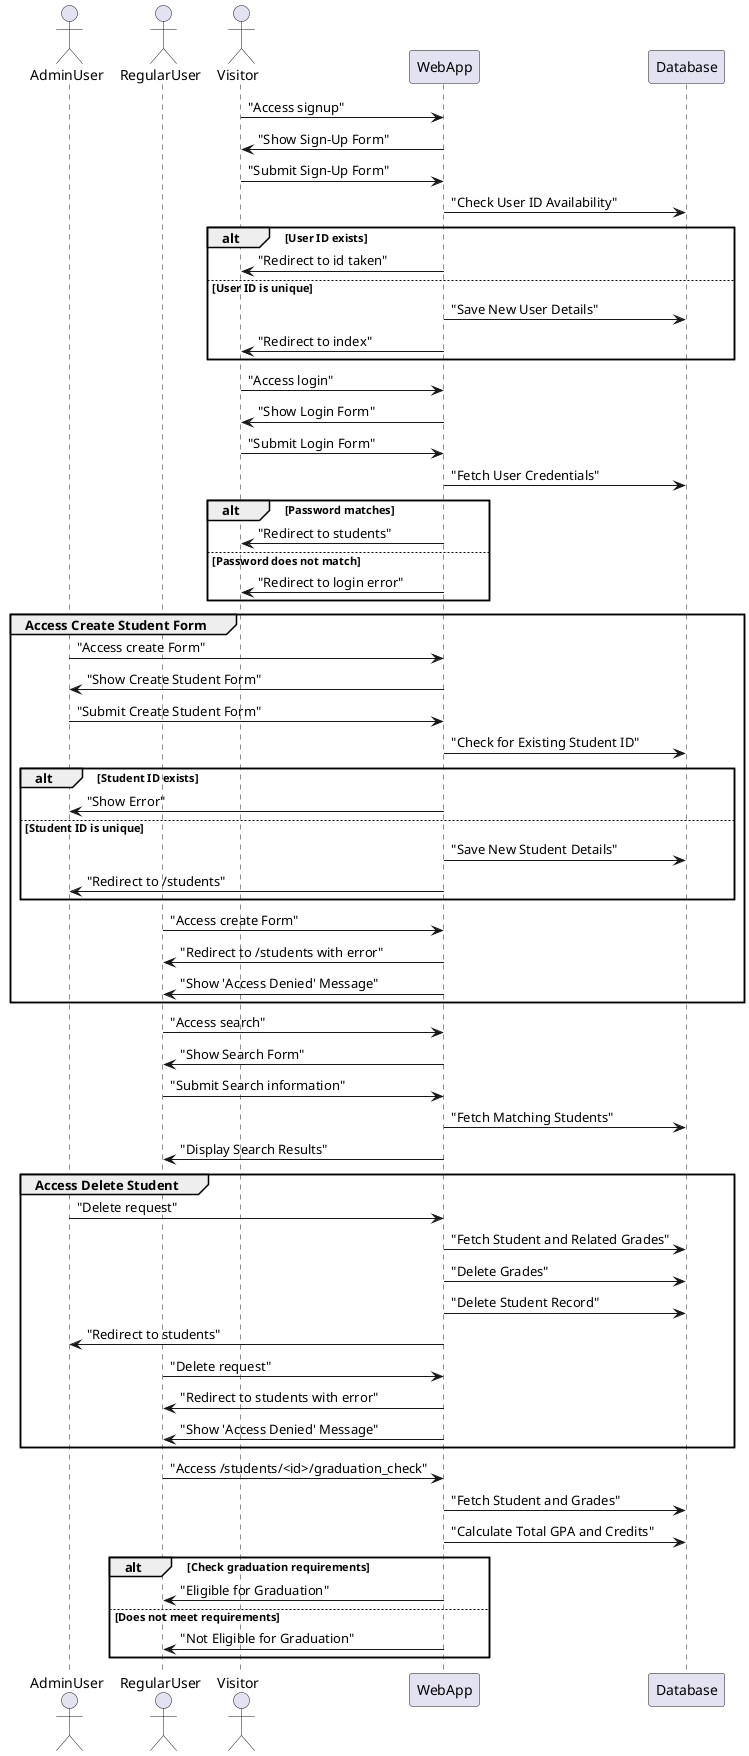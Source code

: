 @startuml

actor AdminUser
actor RegularUser
actor Visitor
participant WebApp as App
participant Database as DB


Visitor -> App: "Access signup"
App -> Visitor: "Show Sign-Up Form"
Visitor -> App: "Submit Sign-Up Form"
App -> DB: "Check User ID Availability"
alt User ID exists
    App -> Visitor: "Redirect to id taken"
else User ID is unique
    App -> DB: "Save New User Details"
    App -> Visitor: "Redirect to index"
end

Visitor -> App: "Access login"
App -> Visitor: "Show Login Form"
Visitor -> App: "Submit Login Form"
App -> DB: "Fetch User Credentials"
alt Password matches
    App -> Visitor: "Redirect to students"
else Password does not match
    App -> Visitor: "Redirect to login error"
end

group Access Create Student Form
    AdminUser -> App: "Access create Form"
    App -> AdminUser: "Show Create Student Form"
    AdminUser -> App: "Submit Create Student Form"
    App -> DB: "Check for Existing Student ID"
    alt Student ID exists
        App -> AdminUser: "Show Error"
    else Student ID is unique
        App -> DB: "Save New Student Details"
        App -> AdminUser: "Redirect to /students"
    end

    RegularUser -> App: "Access create Form"
    App -> RegularUser: "Redirect to /students with error"
    App -> RegularUser: "Show 'Access Denied' Message"
end

RegularUser -> App: "Access search"
App -> RegularUser: "Show Search Form"
RegularUser -> App: "Submit Search information"
App -> DB: "Fetch Matching Students"
App -> RegularUser: "Display Search Results"

group Access Delete Student
    AdminUser -> App: "Delete request"
    App -> DB: "Fetch Student and Related Grades"
    App -> DB: "Delete Grades"
    App -> DB: "Delete Student Record"
    App -> AdminUser: "Redirect to students"

    RegularUser -> App: "Delete request"
    App -> RegularUser: "Redirect to students with error"
    App -> RegularUser: "Show 'Access Denied' Message"
end

RegularUser -> App: "Access /students/<id>/graduation_check"
App -> DB: "Fetch Student and Grades"
App -> DB: "Calculate Total GPA and Credits"
alt Check graduation requirements
    App -> RegularUser: "Eligible for Graduation"
else Does not meet requirements
    App -> RegularUser: "Not Eligible for Graduation"
end

@enduml